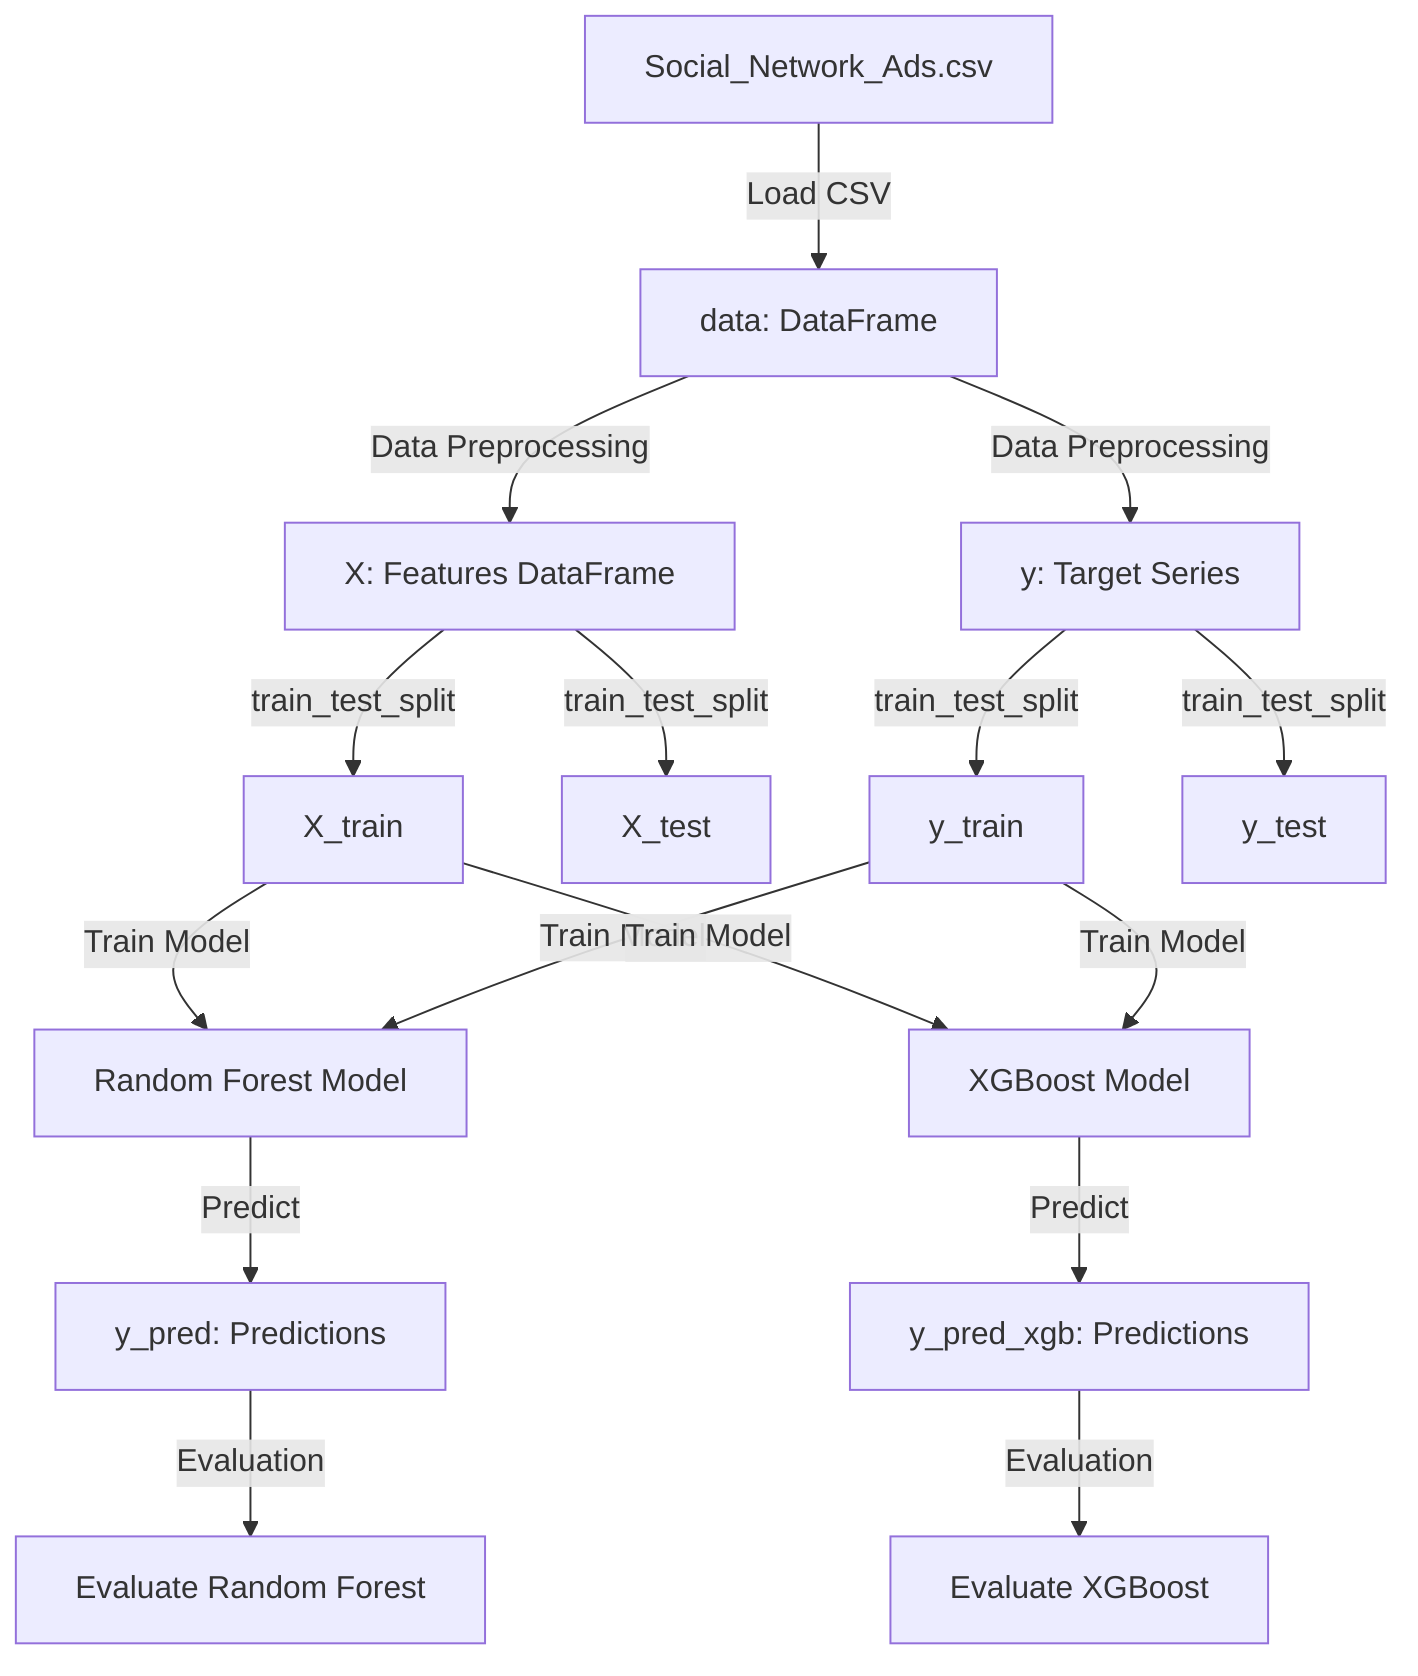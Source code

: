 flowchart TD
    %% Data Source
    A["Social_Network_Ads.csv"] 
    %% Load Data
    A -->|Load CSV| B["data: DataFrame"] 
    %% Data Preprocessing
    B -->|Data Preprocessing| C["X: Features DataFrame"]
    B -->|Data Preprocessing| D["y: Target Series"]
    %% Train/Test Split
    C -->|train_test_split| E["X_train"]
    C -->|train_test_split| F["X_test"]
    D -->|train_test_split| G["y_train"]
    D -->|train_test_split| H["y_test"]
    %% Random Forest Model
    E -->|Train Model| I["Random Forest Model"]
    G -->|Train Model| I
    I -->|Predict| J["y_pred: Predictions"]
    J -->|Evaluation| K["Evaluate Random Forest"]
    %% XGBoost Model
    E -->|Train Model| L["XGBoost Model"]
    G -->|Train Model| L
    L -->|Predict| M["y_pred_xgb: Predictions"]
    M -->|Evaluation| N["Evaluate XGBoost"]